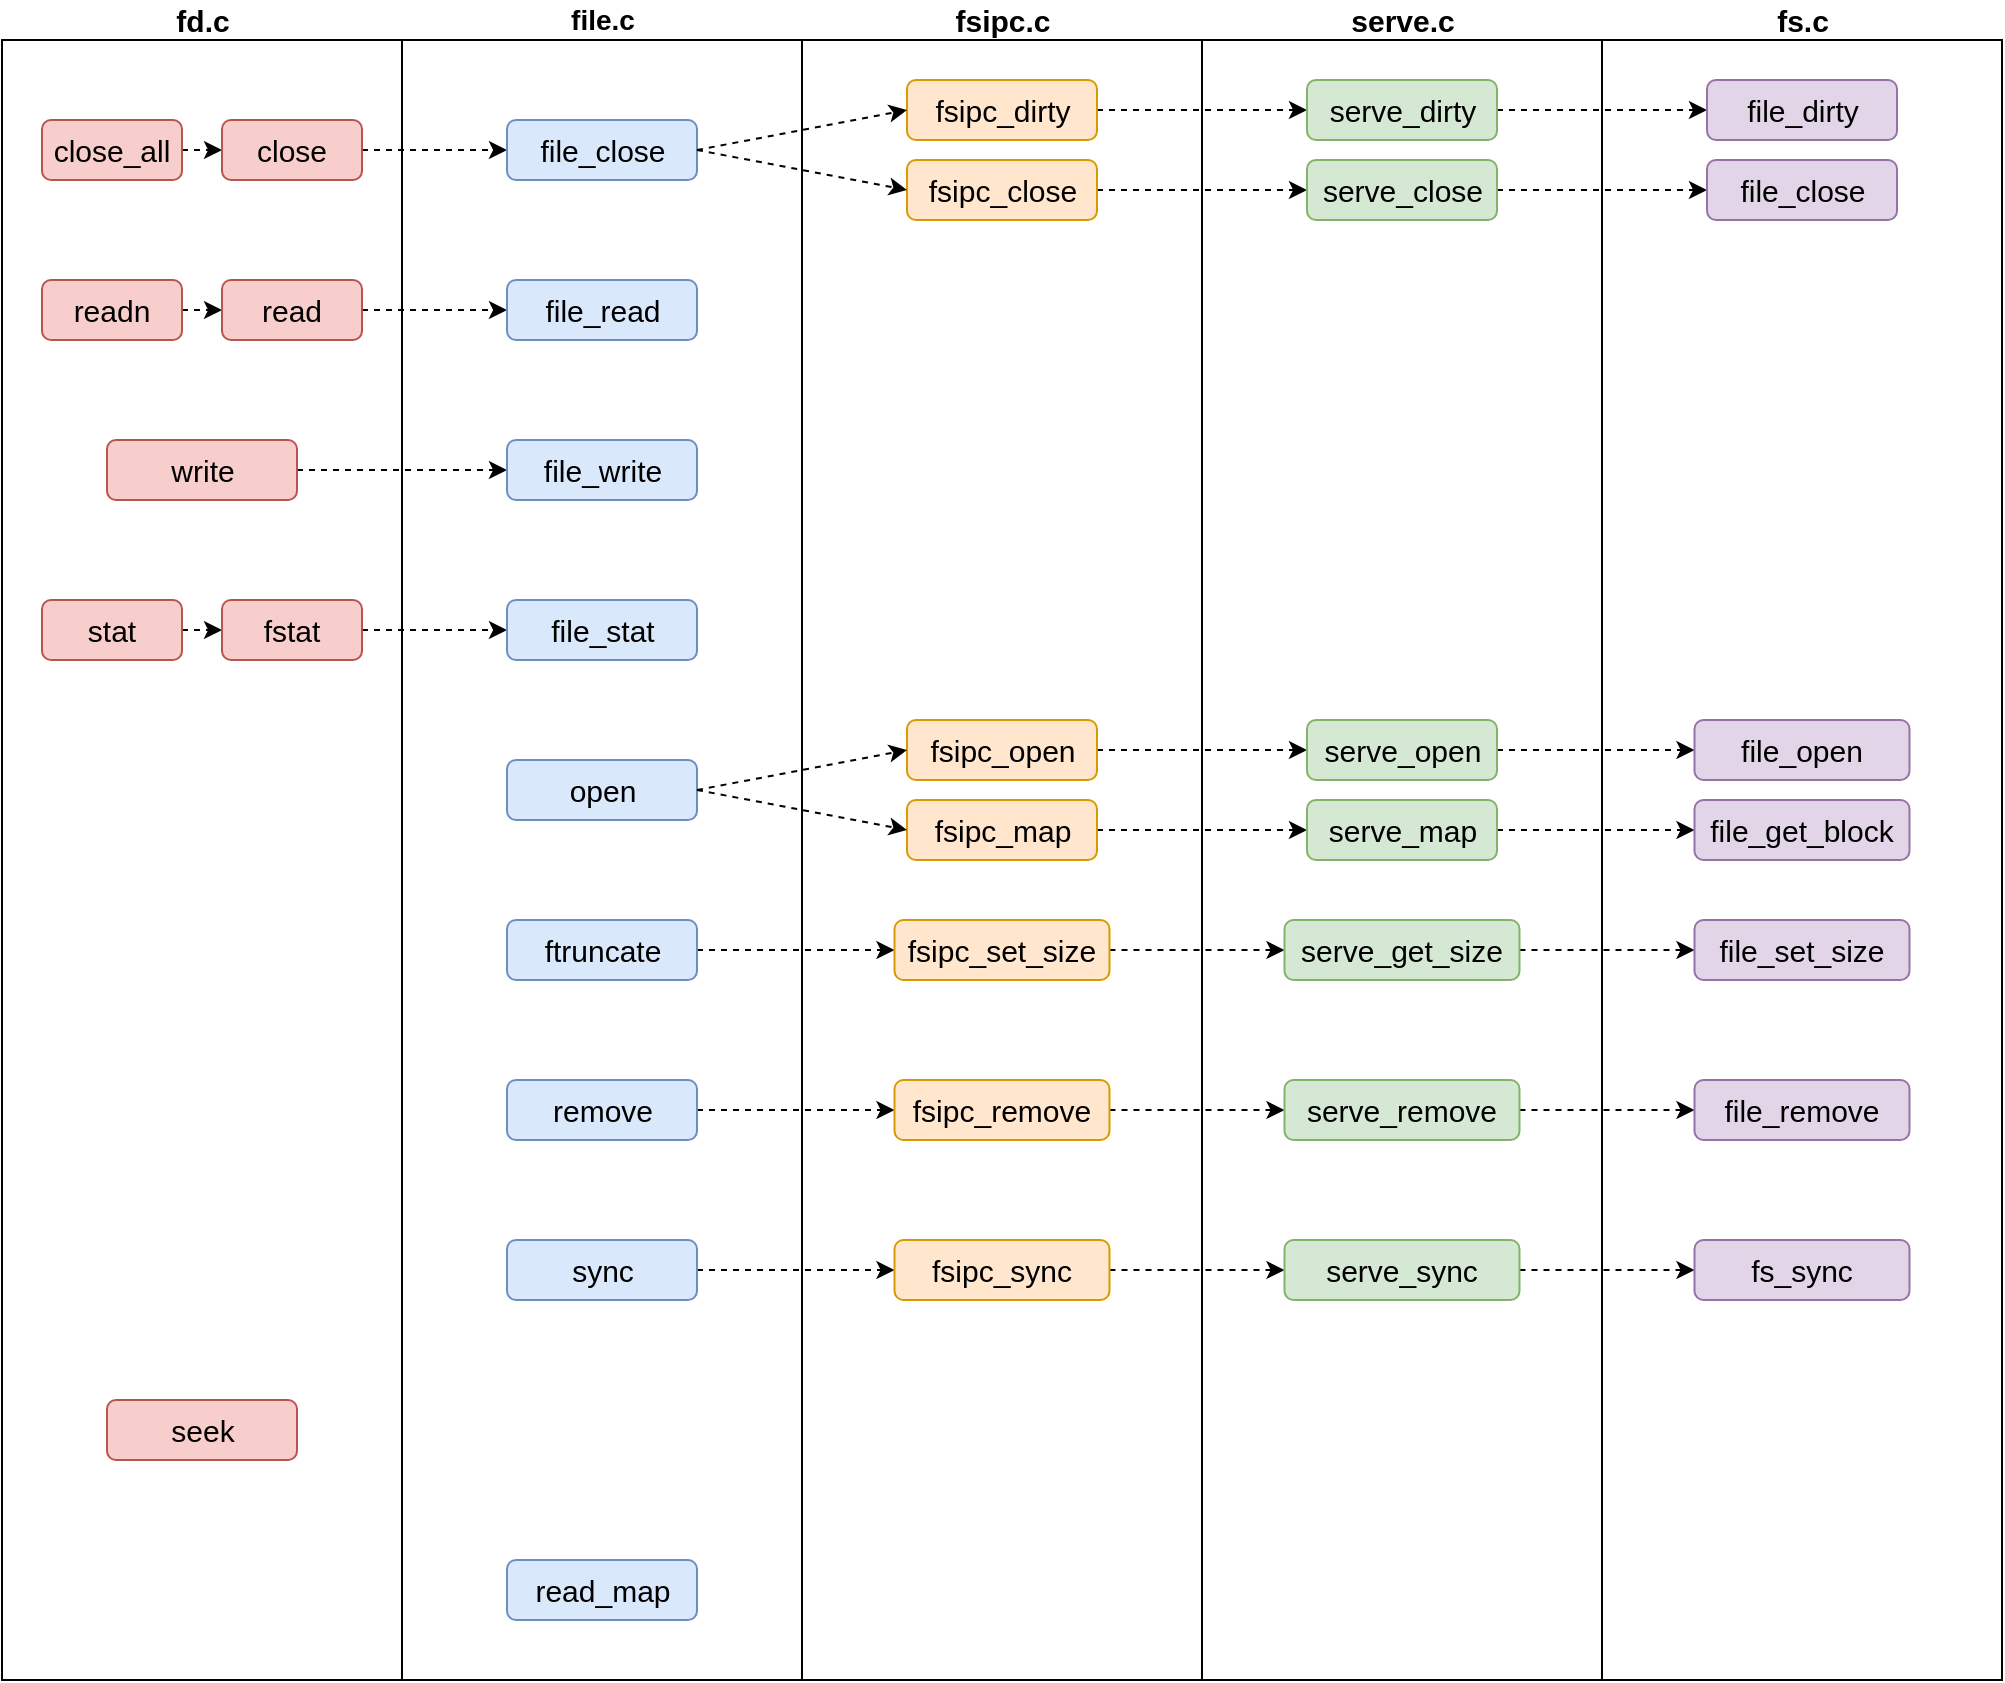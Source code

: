 <mxfile version="18.1.3" type="device"><diagram id="3BQ0cTsM9zYTZQcPWsgR" name="第 1 页"><mxGraphModel dx="1941" dy="1003" grid="1" gridSize="10" guides="1" tooltips="1" connect="1" arrows="1" fold="1" page="1" pageScale="1" pageWidth="827" pageHeight="1169" math="0" shadow="0"><root><mxCell id="0"/><mxCell id="1" parent="0"/><mxCell id="aHZmCV5m0TlwEWj1DTO1-5" value="" style="rounded=0;whiteSpace=wrap;html=1;" vertex="1" parent="1"><mxGeometry x="920" y="70" width="200" height="820" as="geometry"/></mxCell><mxCell id="aHZmCV5m0TlwEWj1DTO1-4" value="" style="rounded=0;whiteSpace=wrap;html=1;" vertex="1" parent="1"><mxGeometry x="720" y="70" width="200" height="820" as="geometry"/></mxCell><mxCell id="aHZmCV5m0TlwEWj1DTO1-3" value="" style="rounded=0;whiteSpace=wrap;html=1;" vertex="1" parent="1"><mxGeometry x="520" y="70" width="200" height="820" as="geometry"/></mxCell><mxCell id="aHZmCV5m0TlwEWj1DTO1-1" value="" style="rounded=0;whiteSpace=wrap;html=1;" vertex="1" parent="1"><mxGeometry x="120" y="70" width="200" height="820" as="geometry"/></mxCell><mxCell id="aHZmCV5m0TlwEWj1DTO1-2" value="" style="rounded=0;whiteSpace=wrap;html=1;" vertex="1" parent="1"><mxGeometry x="320" y="70" width="200" height="820" as="geometry"/></mxCell><mxCell id="aHZmCV5m0TlwEWj1DTO1-7" value="&lt;font style=&quot;font-size: 15px;&quot;&gt;&lt;b&gt;fd.c&lt;/b&gt;&lt;/font&gt;" style="text;html=1;resizable=0;autosize=1;align=center;verticalAlign=middle;points=[];fillColor=none;strokeColor=none;rounded=0;" vertex="1" parent="1"><mxGeometry x="200" y="50" width="40" height="20" as="geometry"/></mxCell><mxCell id="aHZmCV5m0TlwEWj1DTO1-8" value="&lt;font style=&quot;font-size: 14px;&quot;&gt;&lt;b&gt;file.c&lt;/b&gt;&lt;/font&gt;" style="text;html=1;resizable=0;autosize=1;align=center;verticalAlign=middle;points=[];fillColor=none;strokeColor=none;rounded=0;" vertex="1" parent="1"><mxGeometry x="395" y="50" width="50" height="20" as="geometry"/></mxCell><mxCell id="aHZmCV5m0TlwEWj1DTO1-9" value="&lt;font style=&quot;font-size: 15px;&quot;&gt;&lt;b&gt;fsipc.c&lt;/b&gt;&lt;/font&gt;" style="text;html=1;resizable=0;autosize=1;align=center;verticalAlign=middle;points=[];fillColor=none;strokeColor=none;rounded=0;" vertex="1" parent="1"><mxGeometry x="590" y="50" width="60" height="20" as="geometry"/></mxCell><mxCell id="aHZmCV5m0TlwEWj1DTO1-10" value="&lt;font style=&quot;font-size: 15px;&quot;&gt;&lt;b&gt;serve.c&lt;/b&gt;&lt;/font&gt;" style="text;html=1;resizable=0;autosize=1;align=center;verticalAlign=middle;points=[];fillColor=none;strokeColor=none;rounded=0;" vertex="1" parent="1"><mxGeometry x="785" y="50" width="70" height="20" as="geometry"/></mxCell><mxCell id="aHZmCV5m0TlwEWj1DTO1-11" value="&lt;font style=&quot;font-size: 15px;&quot;&gt;&lt;b&gt;fs.c&lt;/b&gt;&lt;/font&gt;" style="text;html=1;resizable=0;autosize=1;align=center;verticalAlign=middle;points=[];fillColor=none;strokeColor=none;rounded=0;" vertex="1" parent="1"><mxGeometry x="1000" y="50" width="40" height="20" as="geometry"/></mxCell><mxCell id="aHZmCV5m0TlwEWj1DTO1-19" style="edgeStyle=orthogonalEdgeStyle;rounded=0;orthogonalLoop=1;jettySize=auto;html=1;exitX=1;exitY=0.5;exitDx=0;exitDy=0;entryX=0;entryY=0.5;entryDx=0;entryDy=0;dashed=1;fontSize=15;fillColor=#f8cecc;strokeColor=#000000;" edge="1" parent="1" source="aHZmCV5m0TlwEWj1DTO1-14" target="aHZmCV5m0TlwEWj1DTO1-17"><mxGeometry relative="1" as="geometry"/></mxCell><mxCell id="aHZmCV5m0TlwEWj1DTO1-14" value="close_all" style="rounded=1;whiteSpace=wrap;html=1;fontSize=15;fillColor=#f8cecc;strokeColor=#b85450;" vertex="1" parent="1"><mxGeometry x="140" y="110" width="70" height="30" as="geometry"/></mxCell><mxCell id="aHZmCV5m0TlwEWj1DTO1-23" style="edgeStyle=orthogonalEdgeStyle;rounded=0;orthogonalLoop=1;jettySize=auto;html=1;exitX=1;exitY=0.5;exitDx=0;exitDy=0;entryX=0;entryY=0.5;entryDx=0;entryDy=0;dashed=1;fontSize=15;" edge="1" parent="1" source="aHZmCV5m0TlwEWj1DTO1-17" target="aHZmCV5m0TlwEWj1DTO1-21"><mxGeometry relative="1" as="geometry"/></mxCell><mxCell id="aHZmCV5m0TlwEWj1DTO1-17" value="close" style="rounded=1;whiteSpace=wrap;html=1;fontSize=15;fillColor=#f8cecc;strokeColor=#b85450;" vertex="1" parent="1"><mxGeometry x="230" y="110" width="70" height="30" as="geometry"/></mxCell><mxCell id="aHZmCV5m0TlwEWj1DTO1-21" value="file_close" style="rounded=1;whiteSpace=wrap;html=1;fontSize=15;fillColor=#dae8fc;strokeColor=#6c8ebf;" vertex="1" parent="1"><mxGeometry x="372.5" y="110" width="95" height="30" as="geometry"/></mxCell><mxCell id="aHZmCV5m0TlwEWj1DTO1-33" style="edgeStyle=orthogonalEdgeStyle;rounded=0;orthogonalLoop=1;jettySize=auto;html=1;exitX=1;exitY=0.5;exitDx=0;exitDy=0;entryX=0;entryY=0.5;entryDx=0;entryDy=0;dashed=1;fontSize=15;" edge="1" parent="1" source="aHZmCV5m0TlwEWj1DTO1-24" target="aHZmCV5m0TlwEWj1DTO1-29"><mxGeometry relative="1" as="geometry"/></mxCell><mxCell id="aHZmCV5m0TlwEWj1DTO1-24" value="fsipc_dirty" style="rounded=1;whiteSpace=wrap;html=1;fontSize=15;fillColor=#ffe6cc;strokeColor=#d79b00;" vertex="1" parent="1"><mxGeometry x="572.5" y="90" width="95" height="30" as="geometry"/></mxCell><mxCell id="aHZmCV5m0TlwEWj1DTO1-34" style="edgeStyle=orthogonalEdgeStyle;rounded=0;orthogonalLoop=1;jettySize=auto;html=1;exitX=1;exitY=0.5;exitDx=0;exitDy=0;entryX=0;entryY=0.5;entryDx=0;entryDy=0;dashed=1;fontSize=15;" edge="1" parent="1" source="aHZmCV5m0TlwEWj1DTO1-25" target="aHZmCV5m0TlwEWj1DTO1-30"><mxGeometry relative="1" as="geometry"/></mxCell><mxCell id="aHZmCV5m0TlwEWj1DTO1-25" value="fsipc_close" style="rounded=1;whiteSpace=wrap;html=1;fontSize=15;fillColor=#ffe6cc;strokeColor=#d79b00;" vertex="1" parent="1"><mxGeometry x="572.5" y="130" width="95" height="30" as="geometry"/></mxCell><mxCell id="aHZmCV5m0TlwEWj1DTO1-27" value="" style="endArrow=classic;html=1;rounded=0;dashed=1;fontSize=15;entryX=0;entryY=0.5;entryDx=0;entryDy=0;exitX=1;exitY=0.5;exitDx=0;exitDy=0;" edge="1" parent="1" source="aHZmCV5m0TlwEWj1DTO1-21" target="aHZmCV5m0TlwEWj1DTO1-24"><mxGeometry width="50" height="50" relative="1" as="geometry"><mxPoint x="467.5" y="130" as="sourcePoint"/><mxPoint x="517.5" y="80" as="targetPoint"/></mxGeometry></mxCell><mxCell id="aHZmCV5m0TlwEWj1DTO1-28" value="" style="endArrow=classic;html=1;rounded=0;dashed=1;fontSize=15;entryX=0;entryY=0.5;entryDx=0;entryDy=0;exitX=1;exitY=0.5;exitDx=0;exitDy=0;" edge="1" parent="1" source="aHZmCV5m0TlwEWj1DTO1-21" target="aHZmCV5m0TlwEWj1DTO1-25"><mxGeometry width="50" height="50" relative="1" as="geometry"><mxPoint x="477.5" y="135" as="sourcePoint"/><mxPoint x="582.5" y="115" as="targetPoint"/></mxGeometry></mxCell><mxCell id="aHZmCV5m0TlwEWj1DTO1-35" style="edgeStyle=orthogonalEdgeStyle;rounded=0;orthogonalLoop=1;jettySize=auto;html=1;exitX=1;exitY=0.5;exitDx=0;exitDy=0;dashed=1;fontSize=15;" edge="1" parent="1" source="aHZmCV5m0TlwEWj1DTO1-29" target="aHZmCV5m0TlwEWj1DTO1-31"><mxGeometry relative="1" as="geometry"/></mxCell><mxCell id="aHZmCV5m0TlwEWj1DTO1-29" value="serve_dirty" style="rounded=1;whiteSpace=wrap;html=1;fontSize=15;fillColor=#d5e8d4;strokeColor=#82b366;" vertex="1" parent="1"><mxGeometry x="772.5" y="90" width="95" height="30" as="geometry"/></mxCell><mxCell id="aHZmCV5m0TlwEWj1DTO1-36" style="edgeStyle=orthogonalEdgeStyle;rounded=0;orthogonalLoop=1;jettySize=auto;html=1;exitX=1;exitY=0.5;exitDx=0;exitDy=0;entryX=0;entryY=0.5;entryDx=0;entryDy=0;dashed=1;fontSize=15;" edge="1" parent="1" source="aHZmCV5m0TlwEWj1DTO1-30" target="aHZmCV5m0TlwEWj1DTO1-32"><mxGeometry relative="1" as="geometry"/></mxCell><mxCell id="aHZmCV5m0TlwEWj1DTO1-30" value="serve_close" style="rounded=1;whiteSpace=wrap;html=1;fontSize=15;fillColor=#d5e8d4;strokeColor=#82b366;" vertex="1" parent="1"><mxGeometry x="772.5" y="130" width="95" height="30" as="geometry"/></mxCell><mxCell id="aHZmCV5m0TlwEWj1DTO1-31" value="file_dirty" style="rounded=1;whiteSpace=wrap;html=1;fontSize=15;fillColor=#e1d5e7;strokeColor=#9673a6;" vertex="1" parent="1"><mxGeometry x="972.5" y="90" width="95" height="30" as="geometry"/></mxCell><mxCell id="aHZmCV5m0TlwEWj1DTO1-32" value="file_close" style="rounded=1;whiteSpace=wrap;html=1;fontSize=15;fillColor=#e1d5e7;strokeColor=#9673a6;" vertex="1" parent="1"><mxGeometry x="972.5" y="130" width="95" height="30" as="geometry"/></mxCell><mxCell id="aHZmCV5m0TlwEWj1DTO1-37" style="edgeStyle=orthogonalEdgeStyle;rounded=0;orthogonalLoop=1;jettySize=auto;html=1;exitX=1;exitY=0.5;exitDx=0;exitDy=0;entryX=0;entryY=0.5;entryDx=0;entryDy=0;dashed=1;fontSize=15;fillColor=#f8cecc;strokeColor=#000000;" edge="1" parent="1" source="aHZmCV5m0TlwEWj1DTO1-38" target="aHZmCV5m0TlwEWj1DTO1-40"><mxGeometry relative="1" as="geometry"/></mxCell><mxCell id="aHZmCV5m0TlwEWj1DTO1-38" value="readn" style="rounded=1;whiteSpace=wrap;html=1;fontSize=15;fillColor=#f8cecc;strokeColor=#b85450;" vertex="1" parent="1"><mxGeometry x="140" y="190" width="70" height="30" as="geometry"/></mxCell><mxCell id="aHZmCV5m0TlwEWj1DTO1-39" style="edgeStyle=orthogonalEdgeStyle;rounded=0;orthogonalLoop=1;jettySize=auto;html=1;exitX=1;exitY=0.5;exitDx=0;exitDy=0;entryX=0;entryY=0.5;entryDx=0;entryDy=0;dashed=1;fontSize=15;" edge="1" parent="1" source="aHZmCV5m0TlwEWj1DTO1-40" target="aHZmCV5m0TlwEWj1DTO1-41"><mxGeometry relative="1" as="geometry"/></mxCell><mxCell id="aHZmCV5m0TlwEWj1DTO1-40" value="read" style="rounded=1;whiteSpace=wrap;html=1;fontSize=15;fillColor=#f8cecc;strokeColor=#b85450;" vertex="1" parent="1"><mxGeometry x="230" y="190" width="70" height="30" as="geometry"/></mxCell><mxCell id="aHZmCV5m0TlwEWj1DTO1-41" value="file_read" style="rounded=1;whiteSpace=wrap;html=1;fontSize=15;fillColor=#dae8fc;strokeColor=#6c8ebf;" vertex="1" parent="1"><mxGeometry x="372.5" y="190" width="95" height="30" as="geometry"/></mxCell><mxCell id="aHZmCV5m0TlwEWj1DTO1-44" style="edgeStyle=orthogonalEdgeStyle;rounded=0;orthogonalLoop=1;jettySize=auto;html=1;exitX=1;exitY=0.5;exitDx=0;exitDy=0;entryX=0;entryY=0.5;entryDx=0;entryDy=0;dashed=1;fontSize=15;" edge="1" parent="1" source="aHZmCV5m0TlwEWj1DTO1-47" target="aHZmCV5m0TlwEWj1DTO1-46"><mxGeometry relative="1" as="geometry"><mxPoint x="300" y="285" as="sourcePoint"/></mxGeometry></mxCell><mxCell id="aHZmCV5m0TlwEWj1DTO1-46" value="file_write" style="rounded=1;whiteSpace=wrap;html=1;fontSize=15;fillColor=#dae8fc;strokeColor=#6c8ebf;" vertex="1" parent="1"><mxGeometry x="372.5" y="270" width="95" height="30" as="geometry"/></mxCell><mxCell id="aHZmCV5m0TlwEWj1DTO1-47" value="write" style="rounded=1;whiteSpace=wrap;html=1;fontSize=15;fillColor=#f8cecc;strokeColor=#b85450;" vertex="1" parent="1"><mxGeometry x="172.5" y="270" width="95" height="30" as="geometry"/></mxCell><mxCell id="aHZmCV5m0TlwEWj1DTO1-48" style="edgeStyle=orthogonalEdgeStyle;rounded=0;orthogonalLoop=1;jettySize=auto;html=1;entryX=0;entryY=0.5;entryDx=0;entryDy=0;dashed=1;fontSize=15;exitX=1;exitY=0.5;exitDx=0;exitDy=0;" edge="1" parent="1" source="aHZmCV5m0TlwEWj1DTO1-96" target="aHZmCV5m0TlwEWj1DTO1-49"><mxGeometry relative="1" as="geometry"><mxPoint x="310" y="365" as="sourcePoint"/></mxGeometry></mxCell><mxCell id="aHZmCV5m0TlwEWj1DTO1-49" value="file_stat" style="rounded=1;whiteSpace=wrap;html=1;fontSize=15;fillColor=#dae8fc;strokeColor=#6c8ebf;" vertex="1" parent="1"><mxGeometry x="372.5" y="350" width="95" height="30" as="geometry"/></mxCell><mxCell id="aHZmCV5m0TlwEWj1DTO1-51" value="open" style="rounded=1;whiteSpace=wrap;html=1;fontSize=15;fillColor=#dae8fc;strokeColor=#6c8ebf;" vertex="1" parent="1"><mxGeometry x="372.5" y="430" width="95" height="30" as="geometry"/></mxCell><mxCell id="aHZmCV5m0TlwEWj1DTO1-52" style="edgeStyle=orthogonalEdgeStyle;rounded=0;orthogonalLoop=1;jettySize=auto;html=1;exitX=1;exitY=0.5;exitDx=0;exitDy=0;entryX=0;entryY=0.5;entryDx=0;entryDy=0;dashed=1;fontSize=15;" edge="1" parent="1" source="aHZmCV5m0TlwEWj1DTO1-53" target="aHZmCV5m0TlwEWj1DTO1-59"><mxGeometry relative="1" as="geometry"/></mxCell><mxCell id="aHZmCV5m0TlwEWj1DTO1-53" value="fsipc_open" style="rounded=1;whiteSpace=wrap;html=1;fontSize=15;fillColor=#ffe6cc;strokeColor=#d79b00;" vertex="1" parent="1"><mxGeometry x="572.5" y="410" width="95" height="30" as="geometry"/></mxCell><mxCell id="aHZmCV5m0TlwEWj1DTO1-54" style="edgeStyle=orthogonalEdgeStyle;rounded=0;orthogonalLoop=1;jettySize=auto;html=1;exitX=1;exitY=0.5;exitDx=0;exitDy=0;entryX=0;entryY=0.5;entryDx=0;entryDy=0;dashed=1;fontSize=15;" edge="1" parent="1" source="aHZmCV5m0TlwEWj1DTO1-55" target="aHZmCV5m0TlwEWj1DTO1-61"><mxGeometry relative="1" as="geometry"/></mxCell><mxCell id="aHZmCV5m0TlwEWj1DTO1-55" value="fsipc_map" style="rounded=1;whiteSpace=wrap;html=1;fontSize=15;fillColor=#ffe6cc;strokeColor=#d79b00;" vertex="1" parent="1"><mxGeometry x="572.5" y="450" width="95" height="30" as="geometry"/></mxCell><mxCell id="aHZmCV5m0TlwEWj1DTO1-56" value="" style="endArrow=classic;html=1;rounded=0;dashed=1;fontSize=15;entryX=0;entryY=0.5;entryDx=0;entryDy=0;exitX=1;exitY=0.5;exitDx=0;exitDy=0;" edge="1" parent="1" source="aHZmCV5m0TlwEWj1DTO1-51" target="aHZmCV5m0TlwEWj1DTO1-53"><mxGeometry width="50" height="50" relative="1" as="geometry"><mxPoint x="467.5" y="450" as="sourcePoint"/><mxPoint x="517.5" y="400" as="targetPoint"/></mxGeometry></mxCell><mxCell id="aHZmCV5m0TlwEWj1DTO1-57" value="" style="endArrow=classic;html=1;rounded=0;dashed=1;fontSize=15;entryX=0;entryY=0.5;entryDx=0;entryDy=0;exitX=1;exitY=0.5;exitDx=0;exitDy=0;" edge="1" parent="1" source="aHZmCV5m0TlwEWj1DTO1-51" target="aHZmCV5m0TlwEWj1DTO1-55"><mxGeometry width="50" height="50" relative="1" as="geometry"><mxPoint x="477.5" y="455" as="sourcePoint"/><mxPoint x="582.5" y="435" as="targetPoint"/></mxGeometry></mxCell><mxCell id="aHZmCV5m0TlwEWj1DTO1-58" style="edgeStyle=orthogonalEdgeStyle;rounded=0;orthogonalLoop=1;jettySize=auto;html=1;exitX=1;exitY=0.5;exitDx=0;exitDy=0;dashed=1;fontSize=15;" edge="1" parent="1" source="aHZmCV5m0TlwEWj1DTO1-59" target="aHZmCV5m0TlwEWj1DTO1-62"><mxGeometry relative="1" as="geometry"/></mxCell><mxCell id="aHZmCV5m0TlwEWj1DTO1-59" value="serve_open" style="rounded=1;whiteSpace=wrap;html=1;fontSize=15;fillColor=#d5e8d4;strokeColor=#82b366;" vertex="1" parent="1"><mxGeometry x="772.5" y="410" width="95" height="30" as="geometry"/></mxCell><mxCell id="aHZmCV5m0TlwEWj1DTO1-60" style="edgeStyle=orthogonalEdgeStyle;rounded=0;orthogonalLoop=1;jettySize=auto;html=1;exitX=1;exitY=0.5;exitDx=0;exitDy=0;entryX=0;entryY=0.5;entryDx=0;entryDy=0;dashed=1;fontSize=15;" edge="1" parent="1" source="aHZmCV5m0TlwEWj1DTO1-61" target="aHZmCV5m0TlwEWj1DTO1-63"><mxGeometry relative="1" as="geometry"/></mxCell><mxCell id="aHZmCV5m0TlwEWj1DTO1-61" value="serve_map" style="rounded=1;whiteSpace=wrap;html=1;fontSize=15;fillColor=#d5e8d4;strokeColor=#82b366;" vertex="1" parent="1"><mxGeometry x="772.5" y="450" width="95" height="30" as="geometry"/></mxCell><mxCell id="aHZmCV5m0TlwEWj1DTO1-62" value="file_open" style="rounded=1;whiteSpace=wrap;html=1;fontSize=15;fillColor=#e1d5e7;strokeColor=#9673a6;" vertex="1" parent="1"><mxGeometry x="966.25" y="410" width="107.5" height="30" as="geometry"/></mxCell><mxCell id="aHZmCV5m0TlwEWj1DTO1-63" value="file_get_block" style="rounded=1;whiteSpace=wrap;html=1;fontSize=15;fillColor=#e1d5e7;strokeColor=#9673a6;" vertex="1" parent="1"><mxGeometry x="966.25" y="450" width="107.5" height="30" as="geometry"/></mxCell><mxCell id="aHZmCV5m0TlwEWj1DTO1-77" style="edgeStyle=orthogonalEdgeStyle;rounded=0;orthogonalLoop=1;jettySize=auto;html=1;exitX=1;exitY=0.5;exitDx=0;exitDy=0;dashed=1;fontSize=15;" edge="1" parent="1" source="aHZmCV5m0TlwEWj1DTO1-64" target="aHZmCV5m0TlwEWj1DTO1-68"><mxGeometry relative="1" as="geometry"/></mxCell><mxCell id="aHZmCV5m0TlwEWj1DTO1-64" value="ftruncate" style="rounded=1;whiteSpace=wrap;html=1;fontSize=15;fillColor=#dae8fc;strokeColor=#6c8ebf;" vertex="1" parent="1"><mxGeometry x="372.5" y="510" width="95" height="30" as="geometry"/></mxCell><mxCell id="aHZmCV5m0TlwEWj1DTO1-67" style="edgeStyle=orthogonalEdgeStyle;rounded=0;orthogonalLoop=1;jettySize=auto;html=1;exitX=1;exitY=0.5;exitDx=0;exitDy=0;entryX=0;entryY=0.5;entryDx=0;entryDy=0;dashed=1;fontSize=15;" edge="1" parent="1" source="aHZmCV5m0TlwEWj1DTO1-68" target="aHZmCV5m0TlwEWj1DTO1-74"><mxGeometry relative="1" as="geometry"/></mxCell><mxCell id="aHZmCV5m0TlwEWj1DTO1-68" value="fsipc_set_size" style="rounded=1;whiteSpace=wrap;html=1;fontSize=15;fillColor=#ffe6cc;strokeColor=#d79b00;" vertex="1" parent="1"><mxGeometry x="566.25" y="510" width="107.5" height="30" as="geometry"/></mxCell><mxCell id="aHZmCV5m0TlwEWj1DTO1-73" style="edgeStyle=orthogonalEdgeStyle;rounded=0;orthogonalLoop=1;jettySize=auto;html=1;exitX=1;exitY=0.5;exitDx=0;exitDy=0;entryX=0;entryY=0.5;entryDx=0;entryDy=0;dashed=1;fontSize=15;" edge="1" parent="1" source="aHZmCV5m0TlwEWj1DTO1-74" target="aHZmCV5m0TlwEWj1DTO1-76"><mxGeometry relative="1" as="geometry"/></mxCell><mxCell id="aHZmCV5m0TlwEWj1DTO1-74" value="serve_get_size" style="rounded=1;whiteSpace=wrap;html=1;fontSize=15;fillColor=#d5e8d4;strokeColor=#82b366;" vertex="1" parent="1"><mxGeometry x="761.25" y="510" width="117.5" height="30" as="geometry"/></mxCell><mxCell id="aHZmCV5m0TlwEWj1DTO1-76" value="file_set_size" style="rounded=1;whiteSpace=wrap;html=1;fontSize=15;fillColor=#e1d5e7;strokeColor=#9673a6;" vertex="1" parent="1"><mxGeometry x="966.25" y="510" width="107.5" height="30" as="geometry"/></mxCell><mxCell id="aHZmCV5m0TlwEWj1DTO1-78" style="edgeStyle=orthogonalEdgeStyle;rounded=0;orthogonalLoop=1;jettySize=auto;html=1;exitX=1;exitY=0.5;exitDx=0;exitDy=0;dashed=1;fontSize=15;" edge="1" parent="1" source="aHZmCV5m0TlwEWj1DTO1-79" target="aHZmCV5m0TlwEWj1DTO1-81"><mxGeometry relative="1" as="geometry"/></mxCell><mxCell id="aHZmCV5m0TlwEWj1DTO1-79" value="remove" style="rounded=1;whiteSpace=wrap;html=1;fontSize=15;fillColor=#dae8fc;strokeColor=#6c8ebf;" vertex="1" parent="1"><mxGeometry x="372.5" y="590" width="95" height="30" as="geometry"/></mxCell><mxCell id="aHZmCV5m0TlwEWj1DTO1-80" style="edgeStyle=orthogonalEdgeStyle;rounded=0;orthogonalLoop=1;jettySize=auto;html=1;exitX=1;exitY=0.5;exitDx=0;exitDy=0;entryX=0;entryY=0.5;entryDx=0;entryDy=0;dashed=1;fontSize=15;" edge="1" parent="1" source="aHZmCV5m0TlwEWj1DTO1-81" target="aHZmCV5m0TlwEWj1DTO1-83"><mxGeometry relative="1" as="geometry"/></mxCell><mxCell id="aHZmCV5m0TlwEWj1DTO1-81" value="fsipc_remove" style="rounded=1;whiteSpace=wrap;html=1;fontSize=15;fillColor=#ffe6cc;strokeColor=#d79b00;" vertex="1" parent="1"><mxGeometry x="566.25" y="590" width="107.5" height="30" as="geometry"/></mxCell><mxCell id="aHZmCV5m0TlwEWj1DTO1-82" style="edgeStyle=orthogonalEdgeStyle;rounded=0;orthogonalLoop=1;jettySize=auto;html=1;exitX=1;exitY=0.5;exitDx=0;exitDy=0;entryX=0;entryY=0.5;entryDx=0;entryDy=0;dashed=1;fontSize=15;" edge="1" parent="1" source="aHZmCV5m0TlwEWj1DTO1-83" target="aHZmCV5m0TlwEWj1DTO1-84"><mxGeometry relative="1" as="geometry"/></mxCell><mxCell id="aHZmCV5m0TlwEWj1DTO1-83" value="serve_remove" style="rounded=1;whiteSpace=wrap;html=1;fontSize=15;fillColor=#d5e8d4;strokeColor=#82b366;" vertex="1" parent="1"><mxGeometry x="761.25" y="590" width="117.5" height="30" as="geometry"/></mxCell><mxCell id="aHZmCV5m0TlwEWj1DTO1-84" value="file_remove" style="rounded=1;whiteSpace=wrap;html=1;fontSize=15;fillColor=#e1d5e7;strokeColor=#9673a6;" vertex="1" parent="1"><mxGeometry x="966.25" y="590" width="107.5" height="30" as="geometry"/></mxCell><mxCell id="aHZmCV5m0TlwEWj1DTO1-85" style="edgeStyle=orthogonalEdgeStyle;rounded=0;orthogonalLoop=1;jettySize=auto;html=1;exitX=1;exitY=0.5;exitDx=0;exitDy=0;dashed=1;fontSize=15;" edge="1" parent="1" source="aHZmCV5m0TlwEWj1DTO1-86" target="aHZmCV5m0TlwEWj1DTO1-88"><mxGeometry relative="1" as="geometry"/></mxCell><mxCell id="aHZmCV5m0TlwEWj1DTO1-86" value="sync" style="rounded=1;whiteSpace=wrap;html=1;fontSize=15;fillColor=#dae8fc;strokeColor=#6c8ebf;" vertex="1" parent="1"><mxGeometry x="372.5" y="670" width="95" height="30" as="geometry"/></mxCell><mxCell id="aHZmCV5m0TlwEWj1DTO1-87" style="edgeStyle=orthogonalEdgeStyle;rounded=0;orthogonalLoop=1;jettySize=auto;html=1;exitX=1;exitY=0.5;exitDx=0;exitDy=0;entryX=0;entryY=0.5;entryDx=0;entryDy=0;dashed=1;fontSize=15;" edge="1" parent="1" source="aHZmCV5m0TlwEWj1DTO1-88" target="aHZmCV5m0TlwEWj1DTO1-90"><mxGeometry relative="1" as="geometry"/></mxCell><mxCell id="aHZmCV5m0TlwEWj1DTO1-88" value="fsipc_sync" style="rounded=1;whiteSpace=wrap;html=1;fontSize=15;fillColor=#ffe6cc;strokeColor=#d79b00;" vertex="1" parent="1"><mxGeometry x="566.25" y="670" width="107.5" height="30" as="geometry"/></mxCell><mxCell id="aHZmCV5m0TlwEWj1DTO1-89" style="edgeStyle=orthogonalEdgeStyle;rounded=0;orthogonalLoop=1;jettySize=auto;html=1;exitX=1;exitY=0.5;exitDx=0;exitDy=0;entryX=0;entryY=0.5;entryDx=0;entryDy=0;dashed=1;fontSize=15;" edge="1" parent="1" source="aHZmCV5m0TlwEWj1DTO1-90" target="aHZmCV5m0TlwEWj1DTO1-91"><mxGeometry relative="1" as="geometry"/></mxCell><mxCell id="aHZmCV5m0TlwEWj1DTO1-90" value="serve_sync" style="rounded=1;whiteSpace=wrap;html=1;fontSize=15;fillColor=#d5e8d4;strokeColor=#82b366;" vertex="1" parent="1"><mxGeometry x="761.25" y="670" width="117.5" height="30" as="geometry"/></mxCell><mxCell id="aHZmCV5m0TlwEWj1DTO1-91" value="fs_sync" style="rounded=1;whiteSpace=wrap;html=1;fontSize=15;fillColor=#e1d5e7;strokeColor=#9673a6;" vertex="1" parent="1"><mxGeometry x="966.25" y="670" width="107.5" height="30" as="geometry"/></mxCell><mxCell id="aHZmCV5m0TlwEWj1DTO1-92" value="read_map" style="rounded=1;whiteSpace=wrap;html=1;fontSize=15;fillColor=#dae8fc;strokeColor=#6c8ebf;" vertex="1" parent="1"><mxGeometry x="372.5" y="830" width="95" height="30" as="geometry"/></mxCell><mxCell id="aHZmCV5m0TlwEWj1DTO1-94" style="edgeStyle=orthogonalEdgeStyle;rounded=0;orthogonalLoop=1;jettySize=auto;html=1;exitX=1;exitY=0.5;exitDx=0;exitDy=0;entryX=0;entryY=0.5;entryDx=0;entryDy=0;dashed=1;fontSize=15;fillColor=#f8cecc;strokeColor=#000000;" edge="1" parent="1" source="aHZmCV5m0TlwEWj1DTO1-95" target="aHZmCV5m0TlwEWj1DTO1-96"><mxGeometry relative="1" as="geometry"/></mxCell><mxCell id="aHZmCV5m0TlwEWj1DTO1-95" value="stat" style="rounded=1;whiteSpace=wrap;html=1;fontSize=15;fillColor=#f8cecc;strokeColor=#b85450;" vertex="1" parent="1"><mxGeometry x="140" y="350" width="70" height="30" as="geometry"/></mxCell><mxCell id="aHZmCV5m0TlwEWj1DTO1-96" value="fstat" style="rounded=1;whiteSpace=wrap;html=1;fontSize=15;fillColor=#f8cecc;strokeColor=#b85450;" vertex="1" parent="1"><mxGeometry x="230" y="350" width="70" height="30" as="geometry"/></mxCell><mxCell id="aHZmCV5m0TlwEWj1DTO1-97" value="seek" style="rounded=1;whiteSpace=wrap;html=1;fontSize=15;fillColor=#f8cecc;strokeColor=#b85450;" vertex="1" parent="1"><mxGeometry x="172.5" y="750" width="95" height="30" as="geometry"/></mxCell></root></mxGraphModel></diagram></mxfile>